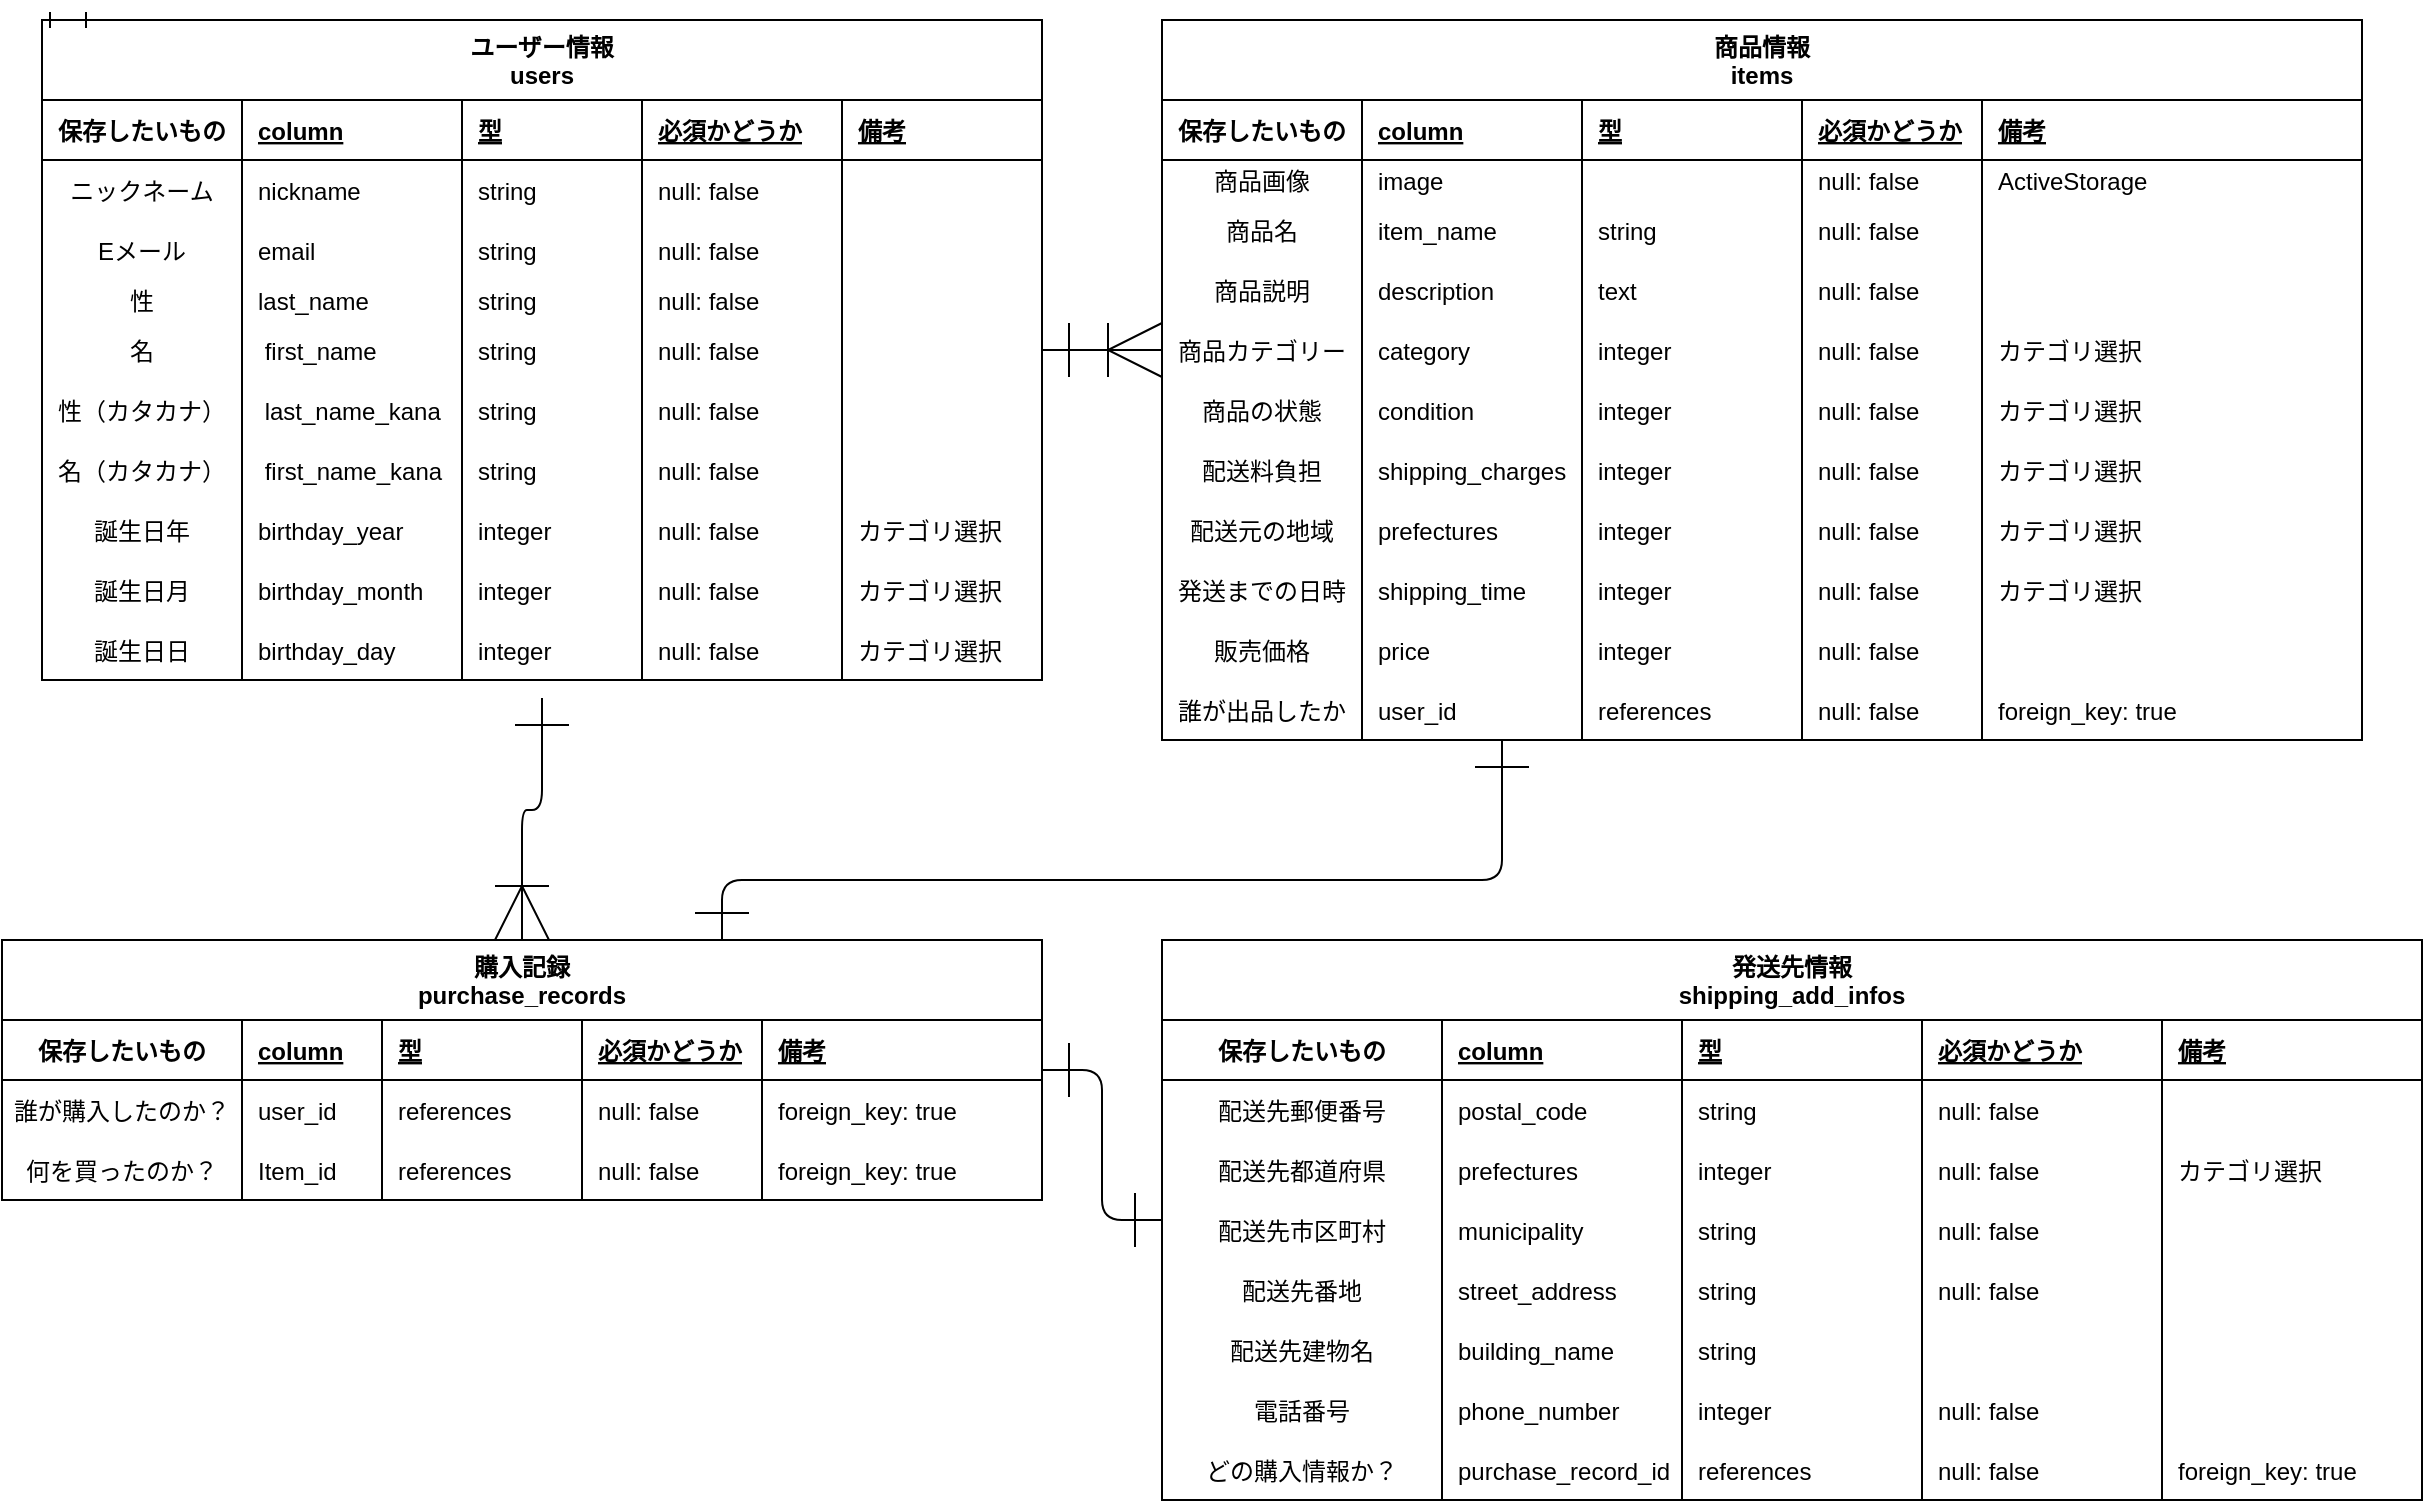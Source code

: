 <mxfile>
    <diagram id="cM_fN1VBo-i5EBFMYguv" name="ページ1">
        <mxGraphModel dx="1380" dy="680" grid="1" gridSize="10" guides="1" tooltips="1" connect="1" arrows="1" fold="1" page="1" pageScale="1" pageWidth="827" pageHeight="1169" math="0" shadow="0">
            <root>
                <mxCell id="0"/>
                <mxCell id="1" parent="0"/>
                <mxCell id="uvdAkfdV5YpjEirYYsNc-48" value="ユーザー情報&#10;users" style="shape=table;startSize=40;container=1;collapsible=1;childLayout=tableLayout;fixedRows=1;rowLines=0;fontStyle=1;align=center;resizeLast=1;" parent="1" vertex="1">
                    <mxGeometry x="10" y="240" width="500" height="330" as="geometry"/>
                </mxCell>
                <mxCell id="uvdAkfdV5YpjEirYYsNc-52" value="" style="shape=partialRectangle;collapsible=0;dropTarget=0;pointerEvents=0;fillColor=none;top=0;left=0;bottom=1;right=0;points=[[0,0.5],[1,0.5]];portConstraint=eastwest;" parent="uvdAkfdV5YpjEirYYsNc-48" vertex="1">
                    <mxGeometry y="40" width="500" height="30" as="geometry"/>
                </mxCell>
                <mxCell id="uvdAkfdV5YpjEirYYsNc-53" value="保存したいもの" style="shape=partialRectangle;connectable=0;fillColor=none;top=0;left=0;bottom=0;right=0;fontStyle=1;overflow=hidden;" parent="uvdAkfdV5YpjEirYYsNc-52" vertex="1">
                    <mxGeometry width="100" height="30" as="geometry"/>
                </mxCell>
                <mxCell id="uvdAkfdV5YpjEirYYsNc-54" value="column" style="shape=partialRectangle;connectable=0;fillColor=none;top=0;left=0;bottom=0;right=0;align=left;spacingLeft=6;fontStyle=5;overflow=hidden;" parent="uvdAkfdV5YpjEirYYsNc-52" vertex="1">
                    <mxGeometry x="100" width="110" height="30" as="geometry"/>
                </mxCell>
                <mxCell id="33" value="型" style="shape=partialRectangle;connectable=0;fillColor=none;top=0;left=0;bottom=0;right=0;align=left;spacingLeft=6;fontStyle=5;overflow=hidden;" parent="uvdAkfdV5YpjEirYYsNc-52" vertex="1">
                    <mxGeometry x="210" width="90" height="30" as="geometry"/>
                </mxCell>
                <mxCell id="uvdAkfdV5YpjEirYYsNc-62" value="必須かどうか" style="shape=partialRectangle;connectable=0;fillColor=none;top=0;left=0;bottom=0;right=0;align=left;spacingLeft=6;fontStyle=5;overflow=hidden;" parent="uvdAkfdV5YpjEirYYsNc-52" vertex="1">
                    <mxGeometry x="300" width="100" height="30" as="geometry"/>
                </mxCell>
                <mxCell id="66" value="備考" style="shape=partialRectangle;connectable=0;fillColor=none;top=0;left=0;bottom=0;right=0;align=left;spacingLeft=6;fontStyle=5;overflow=hidden;" vertex="1" parent="uvdAkfdV5YpjEirYYsNc-52">
                    <mxGeometry x="400" width="100" height="30" as="geometry"/>
                </mxCell>
                <mxCell id="uvdAkfdV5YpjEirYYsNc-55" value="" style="shape=partialRectangle;collapsible=0;dropTarget=0;pointerEvents=0;fillColor=none;top=0;left=0;bottom=0;right=0;points=[[0,0.5],[1,0.5]];portConstraint=eastwest;" parent="uvdAkfdV5YpjEirYYsNc-48" vertex="1">
                    <mxGeometry y="70" width="500" height="30" as="geometry"/>
                </mxCell>
                <mxCell id="uvdAkfdV5YpjEirYYsNc-56" value="ニックネーム" style="shape=partialRectangle;connectable=0;fillColor=none;top=0;left=0;bottom=0;right=0;editable=1;overflow=hidden;" parent="uvdAkfdV5YpjEirYYsNc-55" vertex="1">
                    <mxGeometry width="100" height="30" as="geometry"/>
                </mxCell>
                <mxCell id="uvdAkfdV5YpjEirYYsNc-57" value="nickname" style="shape=partialRectangle;connectable=0;fillColor=none;top=0;left=0;bottom=0;right=0;align=left;spacingLeft=6;overflow=hidden;" parent="uvdAkfdV5YpjEirYYsNc-55" vertex="1">
                    <mxGeometry x="100" width="110" height="30" as="geometry"/>
                </mxCell>
                <mxCell id="34" value="string" style="shape=partialRectangle;connectable=0;fillColor=none;top=0;left=0;bottom=0;right=0;align=left;spacingLeft=6;overflow=hidden;" parent="uvdAkfdV5YpjEirYYsNc-55" vertex="1">
                    <mxGeometry x="210" width="90" height="30" as="geometry"/>
                </mxCell>
                <mxCell id="uvdAkfdV5YpjEirYYsNc-63" value="null: false" style="shape=partialRectangle;connectable=0;fillColor=none;top=0;left=0;bottom=0;right=0;align=left;spacingLeft=6;overflow=hidden;" parent="uvdAkfdV5YpjEirYYsNc-55" vertex="1">
                    <mxGeometry x="300" width="100" height="30" as="geometry"/>
                </mxCell>
                <mxCell id="67" style="shape=partialRectangle;connectable=0;fillColor=none;top=0;left=0;bottom=0;right=0;align=left;spacingLeft=6;overflow=hidden;" vertex="1" parent="uvdAkfdV5YpjEirYYsNc-55">
                    <mxGeometry x="400" width="100" height="30" as="geometry"/>
                </mxCell>
                <mxCell id="uvdAkfdV5YpjEirYYsNc-58" value="" style="shape=partialRectangle;collapsible=0;dropTarget=0;pointerEvents=0;fillColor=none;top=0;left=0;bottom=0;right=0;points=[[0,0.5],[1,0.5]];portConstraint=eastwest;" parent="uvdAkfdV5YpjEirYYsNc-48" vertex="1">
                    <mxGeometry y="100" width="500" height="30" as="geometry"/>
                </mxCell>
                <mxCell id="uvdAkfdV5YpjEirYYsNc-59" value="Eメール" style="shape=partialRectangle;connectable=0;fillColor=none;top=0;left=0;bottom=0;right=0;editable=1;overflow=hidden;" parent="uvdAkfdV5YpjEirYYsNc-58" vertex="1">
                    <mxGeometry width="100" height="30" as="geometry"/>
                </mxCell>
                <mxCell id="uvdAkfdV5YpjEirYYsNc-60" value="email" style="shape=partialRectangle;connectable=0;fillColor=none;top=0;left=0;bottom=0;right=0;align=left;spacingLeft=6;overflow=hidden;" parent="uvdAkfdV5YpjEirYYsNc-58" vertex="1">
                    <mxGeometry x="100" width="110" height="30" as="geometry"/>
                </mxCell>
                <mxCell id="35" value="string" style="shape=partialRectangle;connectable=0;fillColor=none;top=0;left=0;bottom=0;right=0;align=left;spacingLeft=6;overflow=hidden;" parent="uvdAkfdV5YpjEirYYsNc-58" vertex="1">
                    <mxGeometry x="210" width="90" height="30" as="geometry"/>
                </mxCell>
                <mxCell id="uvdAkfdV5YpjEirYYsNc-64" value="null: false" style="shape=partialRectangle;connectable=0;fillColor=none;top=0;left=0;bottom=0;right=0;align=left;spacingLeft=6;overflow=hidden;" parent="uvdAkfdV5YpjEirYYsNc-58" vertex="1">
                    <mxGeometry x="300" width="100" height="30" as="geometry"/>
                </mxCell>
                <mxCell id="68" style="shape=partialRectangle;connectable=0;fillColor=none;top=0;left=0;bottom=0;right=0;align=left;spacingLeft=6;overflow=hidden;" vertex="1" parent="uvdAkfdV5YpjEirYYsNc-58">
                    <mxGeometry x="400" width="100" height="30" as="geometry"/>
                </mxCell>
                <mxCell id="uvdAkfdV5YpjEirYYsNc-80" value="" style="shape=partialRectangle;collapsible=0;dropTarget=0;pointerEvents=0;fillColor=none;top=0;left=0;bottom=0;right=0;points=[[0,0.5],[1,0.5]];portConstraint=eastwest;" parent="uvdAkfdV5YpjEirYYsNc-48" vertex="1">
                    <mxGeometry y="130" width="500" height="20" as="geometry"/>
                </mxCell>
                <mxCell id="uvdAkfdV5YpjEirYYsNc-81" value="性" style="shape=partialRectangle;connectable=0;fillColor=none;top=0;left=0;bottom=0;right=0;editable=1;overflow=hidden;" parent="uvdAkfdV5YpjEirYYsNc-80" vertex="1">
                    <mxGeometry width="100" height="20" as="geometry"/>
                </mxCell>
                <mxCell id="uvdAkfdV5YpjEirYYsNc-82" value="last_name" style="shape=partialRectangle;connectable=0;fillColor=none;top=0;left=0;bottom=0;right=0;align=left;spacingLeft=6;overflow=hidden;" parent="uvdAkfdV5YpjEirYYsNc-80" vertex="1">
                    <mxGeometry x="100" width="110" height="20" as="geometry"/>
                </mxCell>
                <mxCell id="36" value="string" style="shape=partialRectangle;connectable=0;fillColor=none;top=0;left=0;bottom=0;right=0;align=left;spacingLeft=6;overflow=hidden;" parent="uvdAkfdV5YpjEirYYsNc-80" vertex="1">
                    <mxGeometry x="210" width="90" height="20" as="geometry"/>
                </mxCell>
                <mxCell id="uvdAkfdV5YpjEirYYsNc-83" value="null: false" style="shape=partialRectangle;connectable=0;fillColor=none;top=0;left=0;bottom=0;right=0;align=left;spacingLeft=6;overflow=hidden;" parent="uvdAkfdV5YpjEirYYsNc-80" vertex="1">
                    <mxGeometry x="300" width="100" height="20" as="geometry"/>
                </mxCell>
                <mxCell id="69" style="shape=partialRectangle;connectable=0;fillColor=none;top=0;left=0;bottom=0;right=0;align=left;spacingLeft=6;overflow=hidden;" vertex="1" parent="uvdAkfdV5YpjEirYYsNc-80">
                    <mxGeometry x="400" width="100" height="20" as="geometry"/>
                </mxCell>
                <mxCell id="uvdAkfdV5YpjEirYYsNc-85" value="" style="shape=partialRectangle;collapsible=0;dropTarget=0;pointerEvents=0;fillColor=none;top=0;left=0;bottom=0;right=0;points=[[0,0.5],[1,0.5]];portConstraint=eastwest;" parent="uvdAkfdV5YpjEirYYsNc-48" vertex="1">
                    <mxGeometry y="150" width="500" height="30" as="geometry"/>
                </mxCell>
                <mxCell id="uvdAkfdV5YpjEirYYsNc-86" value="名" style="shape=partialRectangle;connectable=0;fillColor=none;top=0;left=0;bottom=0;right=0;editable=1;overflow=hidden;" parent="uvdAkfdV5YpjEirYYsNc-85" vertex="1">
                    <mxGeometry width="100" height="30" as="geometry"/>
                </mxCell>
                <mxCell id="uvdAkfdV5YpjEirYYsNc-87" value=" first_name" style="shape=partialRectangle;connectable=0;fillColor=none;top=0;left=0;bottom=0;right=0;align=left;spacingLeft=6;overflow=hidden;" parent="uvdAkfdV5YpjEirYYsNc-85" vertex="1">
                    <mxGeometry x="100" width="110" height="30" as="geometry"/>
                </mxCell>
                <mxCell id="37" value="string" style="shape=partialRectangle;connectable=0;fillColor=none;top=0;left=0;bottom=0;right=0;align=left;spacingLeft=6;overflow=hidden;" parent="uvdAkfdV5YpjEirYYsNc-85" vertex="1">
                    <mxGeometry x="210" width="90" height="30" as="geometry"/>
                </mxCell>
                <mxCell id="uvdAkfdV5YpjEirYYsNc-88" value="null: false" style="shape=partialRectangle;connectable=0;fillColor=none;top=0;left=0;bottom=0;right=0;align=left;spacingLeft=6;overflow=hidden;" parent="uvdAkfdV5YpjEirYYsNc-85" vertex="1">
                    <mxGeometry x="300" width="100" height="30" as="geometry"/>
                </mxCell>
                <mxCell id="70" style="shape=partialRectangle;connectable=0;fillColor=none;top=0;left=0;bottom=0;right=0;align=left;spacingLeft=6;overflow=hidden;" vertex="1" parent="uvdAkfdV5YpjEirYYsNc-85">
                    <mxGeometry x="400" width="100" height="30" as="geometry"/>
                </mxCell>
                <mxCell id="uvdAkfdV5YpjEirYYsNc-90" value="" style="shape=partialRectangle;collapsible=0;dropTarget=0;pointerEvents=0;fillColor=none;top=0;left=0;bottom=0;right=0;points=[[0,0.5],[1,0.5]];portConstraint=eastwest;" parent="uvdAkfdV5YpjEirYYsNc-48" vertex="1">
                    <mxGeometry y="180" width="500" height="30" as="geometry"/>
                </mxCell>
                <mxCell id="uvdAkfdV5YpjEirYYsNc-91" value="性（カタカナ）" style="shape=partialRectangle;connectable=0;fillColor=none;top=0;left=0;bottom=0;right=0;editable=1;overflow=hidden;" parent="uvdAkfdV5YpjEirYYsNc-90" vertex="1">
                    <mxGeometry width="100" height="30" as="geometry"/>
                </mxCell>
                <mxCell id="uvdAkfdV5YpjEirYYsNc-92" value=" last_name_kana" style="shape=partialRectangle;connectable=0;fillColor=none;top=0;left=0;bottom=0;right=0;align=left;spacingLeft=6;overflow=hidden;" parent="uvdAkfdV5YpjEirYYsNc-90" vertex="1">
                    <mxGeometry x="100" width="110" height="30" as="geometry"/>
                </mxCell>
                <mxCell id="38" value="string" style="shape=partialRectangle;connectable=0;fillColor=none;top=0;left=0;bottom=0;right=0;align=left;spacingLeft=6;overflow=hidden;" parent="uvdAkfdV5YpjEirYYsNc-90" vertex="1">
                    <mxGeometry x="210" width="90" height="30" as="geometry"/>
                </mxCell>
                <mxCell id="uvdAkfdV5YpjEirYYsNc-93" value="null: false" style="shape=partialRectangle;connectable=0;fillColor=none;top=0;left=0;bottom=0;right=0;align=left;spacingLeft=6;overflow=hidden;" parent="uvdAkfdV5YpjEirYYsNc-90" vertex="1">
                    <mxGeometry x="300" width="100" height="30" as="geometry"/>
                </mxCell>
                <mxCell id="71" style="shape=partialRectangle;connectable=0;fillColor=none;top=0;left=0;bottom=0;right=0;align=left;spacingLeft=6;overflow=hidden;" vertex="1" parent="uvdAkfdV5YpjEirYYsNc-90">
                    <mxGeometry x="400" width="100" height="30" as="geometry"/>
                </mxCell>
                <mxCell id="uvdAkfdV5YpjEirYYsNc-95" value="" style="shape=partialRectangle;collapsible=0;dropTarget=0;pointerEvents=0;fillColor=none;top=0;left=0;bottom=0;right=0;points=[[0,0.5],[1,0.5]];portConstraint=eastwest;" parent="uvdAkfdV5YpjEirYYsNc-48" vertex="1">
                    <mxGeometry y="210" width="500" height="30" as="geometry"/>
                </mxCell>
                <mxCell id="uvdAkfdV5YpjEirYYsNc-96" value="名（カタカナ）" style="shape=partialRectangle;connectable=0;fillColor=none;top=0;left=0;bottom=0;right=0;editable=1;overflow=hidden;" parent="uvdAkfdV5YpjEirYYsNc-95" vertex="1">
                    <mxGeometry width="100" height="30" as="geometry"/>
                </mxCell>
                <mxCell id="uvdAkfdV5YpjEirYYsNc-97" value=" first_name_kana" style="shape=partialRectangle;connectable=0;fillColor=none;top=0;left=0;bottom=0;right=0;align=left;spacingLeft=6;overflow=hidden;" parent="uvdAkfdV5YpjEirYYsNc-95" vertex="1">
                    <mxGeometry x="100" width="110" height="30" as="geometry"/>
                </mxCell>
                <mxCell id="39" value="string" style="shape=partialRectangle;connectable=0;fillColor=none;top=0;left=0;bottom=0;right=0;align=left;spacingLeft=6;overflow=hidden;" parent="uvdAkfdV5YpjEirYYsNc-95" vertex="1">
                    <mxGeometry x="210" width="90" height="30" as="geometry"/>
                </mxCell>
                <mxCell id="uvdAkfdV5YpjEirYYsNc-98" value="null: false" style="shape=partialRectangle;connectable=0;fillColor=none;top=0;left=0;bottom=0;right=0;align=left;spacingLeft=6;overflow=hidden;" parent="uvdAkfdV5YpjEirYYsNc-95" vertex="1">
                    <mxGeometry x="300" width="100" height="30" as="geometry"/>
                </mxCell>
                <mxCell id="72" style="shape=partialRectangle;connectable=0;fillColor=none;top=0;left=0;bottom=0;right=0;align=left;spacingLeft=6;overflow=hidden;" vertex="1" parent="uvdAkfdV5YpjEirYYsNc-95">
                    <mxGeometry x="400" width="100" height="30" as="geometry"/>
                </mxCell>
                <mxCell id="uvdAkfdV5YpjEirYYsNc-100" value="" style="shape=partialRectangle;collapsible=0;dropTarget=0;pointerEvents=0;fillColor=none;top=0;left=0;bottom=0;right=0;points=[[0,0.5],[1,0.5]];portConstraint=eastwest;" parent="uvdAkfdV5YpjEirYYsNc-48" vertex="1">
                    <mxGeometry y="240" width="500" height="30" as="geometry"/>
                </mxCell>
                <mxCell id="uvdAkfdV5YpjEirYYsNc-101" value="誕生日年" style="shape=partialRectangle;connectable=0;fillColor=none;top=0;left=0;bottom=0;right=0;editable=1;overflow=hidden;" parent="uvdAkfdV5YpjEirYYsNc-100" vertex="1">
                    <mxGeometry width="100" height="30" as="geometry"/>
                </mxCell>
                <mxCell id="uvdAkfdV5YpjEirYYsNc-102" value="birthday_year" style="shape=partialRectangle;connectable=0;fillColor=none;top=0;left=0;bottom=0;right=0;align=left;spacingLeft=6;overflow=hidden;" parent="uvdAkfdV5YpjEirYYsNc-100" vertex="1">
                    <mxGeometry x="100" width="110" height="30" as="geometry"/>
                </mxCell>
                <mxCell id="40" value="integer" style="shape=partialRectangle;connectable=0;fillColor=none;top=0;left=0;bottom=0;right=0;align=left;spacingLeft=6;overflow=hidden;" parent="uvdAkfdV5YpjEirYYsNc-100" vertex="1">
                    <mxGeometry x="210" width="90" height="30" as="geometry"/>
                </mxCell>
                <mxCell id="uvdAkfdV5YpjEirYYsNc-103" value="null: false" style="shape=partialRectangle;connectable=0;fillColor=none;top=0;left=0;bottom=0;right=0;align=left;spacingLeft=6;overflow=hidden;" parent="uvdAkfdV5YpjEirYYsNc-100" vertex="1">
                    <mxGeometry x="300" width="100" height="30" as="geometry"/>
                </mxCell>
                <mxCell id="73" value="カテゴリ選択" style="shape=partialRectangle;connectable=0;fillColor=none;top=0;left=0;bottom=0;right=0;align=left;spacingLeft=6;overflow=hidden;" vertex="1" parent="uvdAkfdV5YpjEirYYsNc-100">
                    <mxGeometry x="400" width="100" height="30" as="geometry"/>
                </mxCell>
                <mxCell id="uvdAkfdV5YpjEirYYsNc-146" value="" style="shape=partialRectangle;collapsible=0;dropTarget=0;pointerEvents=0;fillColor=none;top=0;left=0;bottom=0;right=0;points=[[0,0.5],[1,0.5]];portConstraint=eastwest;" parent="uvdAkfdV5YpjEirYYsNc-48" vertex="1">
                    <mxGeometry y="270" width="500" height="30" as="geometry"/>
                </mxCell>
                <mxCell id="uvdAkfdV5YpjEirYYsNc-147" value="誕生日月" style="shape=partialRectangle;connectable=0;fillColor=none;top=0;left=0;bottom=0;right=0;editable=1;overflow=hidden;" parent="uvdAkfdV5YpjEirYYsNc-146" vertex="1">
                    <mxGeometry width="100" height="30" as="geometry"/>
                </mxCell>
                <mxCell id="uvdAkfdV5YpjEirYYsNc-148" value="birthday_month" style="shape=partialRectangle;connectable=0;fillColor=none;top=0;left=0;bottom=0;right=0;align=left;spacingLeft=6;overflow=hidden;" parent="uvdAkfdV5YpjEirYYsNc-146" vertex="1">
                    <mxGeometry x="100" width="110" height="30" as="geometry"/>
                </mxCell>
                <mxCell id="41" value="integer" style="shape=partialRectangle;connectable=0;fillColor=none;top=0;left=0;bottom=0;right=0;align=left;spacingLeft=6;overflow=hidden;" parent="uvdAkfdV5YpjEirYYsNc-146" vertex="1">
                    <mxGeometry x="210" width="90" height="30" as="geometry"/>
                </mxCell>
                <mxCell id="uvdAkfdV5YpjEirYYsNc-149" value="null: false" style="shape=partialRectangle;connectable=0;fillColor=none;top=0;left=0;bottom=0;right=0;align=left;spacingLeft=6;overflow=hidden;" parent="uvdAkfdV5YpjEirYYsNc-146" vertex="1">
                    <mxGeometry x="300" width="100" height="30" as="geometry"/>
                </mxCell>
                <mxCell id="74" value="カテゴリ選択" style="shape=partialRectangle;connectable=0;fillColor=none;top=0;left=0;bottom=0;right=0;align=left;spacingLeft=6;overflow=hidden;" vertex="1" parent="uvdAkfdV5YpjEirYYsNc-146">
                    <mxGeometry x="400" width="100" height="30" as="geometry"/>
                </mxCell>
                <mxCell id="uvdAkfdV5YpjEirYYsNc-151" value="" style="shape=partialRectangle;collapsible=0;dropTarget=0;pointerEvents=0;fillColor=none;top=0;left=0;bottom=0;right=0;points=[[0,0.5],[1,0.5]];portConstraint=eastwest;" parent="uvdAkfdV5YpjEirYYsNc-48" vertex="1">
                    <mxGeometry y="300" width="500" height="30" as="geometry"/>
                </mxCell>
                <mxCell id="uvdAkfdV5YpjEirYYsNc-152" value="誕生日日" style="shape=partialRectangle;connectable=0;fillColor=none;top=0;left=0;bottom=0;right=0;editable=1;overflow=hidden;" parent="uvdAkfdV5YpjEirYYsNc-151" vertex="1">
                    <mxGeometry width="100" height="30" as="geometry"/>
                </mxCell>
                <mxCell id="uvdAkfdV5YpjEirYYsNc-153" value="birthday_day" style="shape=partialRectangle;connectable=0;fillColor=none;top=0;left=0;bottom=0;right=0;align=left;spacingLeft=6;overflow=hidden;" parent="uvdAkfdV5YpjEirYYsNc-151" vertex="1">
                    <mxGeometry x="100" width="110" height="30" as="geometry"/>
                </mxCell>
                <mxCell id="42" value="integer" style="shape=partialRectangle;connectable=0;fillColor=none;top=0;left=0;bottom=0;right=0;align=left;spacingLeft=6;overflow=hidden;" parent="uvdAkfdV5YpjEirYYsNc-151" vertex="1">
                    <mxGeometry x="210" width="90" height="30" as="geometry"/>
                </mxCell>
                <mxCell id="uvdAkfdV5YpjEirYYsNc-154" value="null: false" style="shape=partialRectangle;connectable=0;fillColor=none;top=0;left=0;bottom=0;right=0;align=left;spacingLeft=6;overflow=hidden;" parent="uvdAkfdV5YpjEirYYsNc-151" vertex="1">
                    <mxGeometry x="300" width="100" height="30" as="geometry"/>
                </mxCell>
                <mxCell id="75" value="カテゴリ選択" style="shape=partialRectangle;connectable=0;fillColor=none;top=0;left=0;bottom=0;right=0;align=left;spacingLeft=6;overflow=hidden;" vertex="1" parent="uvdAkfdV5YpjEirYYsNc-151">
                    <mxGeometry x="400" width="100" height="30" as="geometry"/>
                </mxCell>
                <mxCell id="uvdAkfdV5YpjEirYYsNc-161" value="商品情報&#10;items" style="shape=table;startSize=40;container=1;collapsible=1;childLayout=tableLayout;fixedRows=1;rowLines=0;fontStyle=1;align=center;resizeLast=1;" parent="1" vertex="1">
                    <mxGeometry x="570" y="240" width="600" height="360" as="geometry"/>
                </mxCell>
                <mxCell id="uvdAkfdV5YpjEirYYsNc-162" value="" style="shape=partialRectangle;collapsible=0;dropTarget=0;pointerEvents=0;fillColor=none;top=0;left=0;bottom=1;right=0;points=[[0,0.5],[1,0.5]];portConstraint=eastwest;" parent="uvdAkfdV5YpjEirYYsNc-161" vertex="1">
                    <mxGeometry y="40" width="600" height="30" as="geometry"/>
                </mxCell>
                <mxCell id="uvdAkfdV5YpjEirYYsNc-163" value="保存したいもの" style="shape=partialRectangle;connectable=0;fillColor=none;top=0;left=0;bottom=0;right=0;fontStyle=1;overflow=hidden;" parent="uvdAkfdV5YpjEirYYsNc-162" vertex="1">
                    <mxGeometry width="100" height="30" as="geometry"/>
                </mxCell>
                <mxCell id="uvdAkfdV5YpjEirYYsNc-164" value="column" style="shape=partialRectangle;connectable=0;fillColor=none;top=0;left=0;bottom=0;right=0;align=left;spacingLeft=6;fontStyle=5;overflow=hidden;" parent="uvdAkfdV5YpjEirYYsNc-162" vertex="1">
                    <mxGeometry x="100" width="110" height="30" as="geometry"/>
                </mxCell>
                <mxCell id="55" value="型" style="shape=partialRectangle;connectable=0;fillColor=none;top=0;left=0;bottom=0;right=0;align=left;spacingLeft=6;fontStyle=5;overflow=hidden;" parent="uvdAkfdV5YpjEirYYsNc-162" vertex="1">
                    <mxGeometry x="210" width="110" height="30" as="geometry"/>
                </mxCell>
                <mxCell id="uvdAkfdV5YpjEirYYsNc-165" value="必須かどうか" style="shape=partialRectangle;connectable=0;fillColor=none;top=0;left=0;bottom=0;right=0;align=left;spacingLeft=6;fontStyle=5;overflow=hidden;" parent="uvdAkfdV5YpjEirYYsNc-162" vertex="1">
                    <mxGeometry x="320" width="90" height="30" as="geometry"/>
                </mxCell>
                <mxCell id="79" value="備考" style="shape=partialRectangle;connectable=0;fillColor=none;top=0;left=0;bottom=0;right=0;align=left;spacingLeft=6;fontStyle=5;overflow=hidden;" vertex="1" parent="uvdAkfdV5YpjEirYYsNc-162">
                    <mxGeometry x="410" width="190" height="30" as="geometry"/>
                </mxCell>
                <mxCell id="uvdAkfdV5YpjEirYYsNc-167" value="" style="shape=partialRectangle;collapsible=0;dropTarget=0;pointerEvents=0;fillColor=none;top=0;left=0;bottom=0;right=0;points=[[0,0.5],[1,0.5]];portConstraint=eastwest;" parent="uvdAkfdV5YpjEirYYsNc-161" vertex="1">
                    <mxGeometry y="70" width="600" height="20" as="geometry"/>
                </mxCell>
                <mxCell id="uvdAkfdV5YpjEirYYsNc-168" value="商品画像" style="shape=partialRectangle;connectable=0;fillColor=none;top=0;left=0;bottom=0;right=0;editable=1;overflow=hidden;" parent="uvdAkfdV5YpjEirYYsNc-167" vertex="1">
                    <mxGeometry width="100" height="20" as="geometry"/>
                </mxCell>
                <mxCell id="uvdAkfdV5YpjEirYYsNc-169" value="image" style="shape=partialRectangle;connectable=0;fillColor=none;top=0;left=0;bottom=0;right=0;align=left;spacingLeft=6;overflow=hidden;" parent="uvdAkfdV5YpjEirYYsNc-167" vertex="1">
                    <mxGeometry x="100" width="110" height="20" as="geometry"/>
                </mxCell>
                <mxCell id="56" style="shape=partialRectangle;connectable=0;fillColor=none;top=0;left=0;bottom=0;right=0;align=left;spacingLeft=6;overflow=hidden;" parent="uvdAkfdV5YpjEirYYsNc-167" vertex="1">
                    <mxGeometry x="210" width="110" height="20" as="geometry"/>
                </mxCell>
                <mxCell id="uvdAkfdV5YpjEirYYsNc-170" value="null: false" style="shape=partialRectangle;connectable=0;fillColor=none;top=0;left=0;bottom=0;right=0;align=left;spacingLeft=6;overflow=hidden;" parent="uvdAkfdV5YpjEirYYsNc-167" vertex="1">
                    <mxGeometry x="320" width="90" height="20" as="geometry"/>
                </mxCell>
                <mxCell id="80" value="ActiveStorage" style="shape=partialRectangle;connectable=0;fillColor=none;top=0;left=0;bottom=0;right=0;align=left;spacingLeft=6;overflow=hidden;" vertex="1" parent="uvdAkfdV5YpjEirYYsNc-167">
                    <mxGeometry x="410" width="190" height="20" as="geometry"/>
                </mxCell>
                <mxCell id="uvdAkfdV5YpjEirYYsNc-172" value="" style="shape=partialRectangle;collapsible=0;dropTarget=0;pointerEvents=0;fillColor=none;top=0;left=0;bottom=0;right=0;points=[[0,0.5],[1,0.5]];portConstraint=eastwest;" parent="uvdAkfdV5YpjEirYYsNc-161" vertex="1">
                    <mxGeometry y="90" width="600" height="30" as="geometry"/>
                </mxCell>
                <mxCell id="uvdAkfdV5YpjEirYYsNc-173" value="商品名" style="shape=partialRectangle;connectable=0;fillColor=none;top=0;left=0;bottom=0;right=0;editable=1;overflow=hidden;" parent="uvdAkfdV5YpjEirYYsNc-172" vertex="1">
                    <mxGeometry width="100" height="30" as="geometry"/>
                </mxCell>
                <mxCell id="uvdAkfdV5YpjEirYYsNc-174" value="item_name" style="shape=partialRectangle;connectable=0;fillColor=none;top=0;left=0;bottom=0;right=0;align=left;spacingLeft=6;overflow=hidden;" parent="uvdAkfdV5YpjEirYYsNc-172" vertex="1">
                    <mxGeometry x="100" width="110" height="30" as="geometry"/>
                </mxCell>
                <mxCell id="57" value="string" style="shape=partialRectangle;connectable=0;fillColor=none;top=0;left=0;bottom=0;right=0;align=left;spacingLeft=6;overflow=hidden;" parent="uvdAkfdV5YpjEirYYsNc-172" vertex="1">
                    <mxGeometry x="210" width="110" height="30" as="geometry"/>
                </mxCell>
                <mxCell id="uvdAkfdV5YpjEirYYsNc-175" value="null: false" style="shape=partialRectangle;connectable=0;fillColor=none;top=0;left=0;bottom=0;right=0;align=left;spacingLeft=6;overflow=hidden;" parent="uvdAkfdV5YpjEirYYsNc-172" vertex="1">
                    <mxGeometry x="320" width="90" height="30" as="geometry"/>
                </mxCell>
                <mxCell id="81" style="shape=partialRectangle;connectable=0;fillColor=none;top=0;left=0;bottom=0;right=0;align=left;spacingLeft=6;overflow=hidden;" vertex="1" parent="uvdAkfdV5YpjEirYYsNc-172">
                    <mxGeometry x="410" width="190" height="30" as="geometry"/>
                </mxCell>
                <mxCell id="uvdAkfdV5YpjEirYYsNc-177" value="" style="shape=partialRectangle;collapsible=0;dropTarget=0;pointerEvents=0;fillColor=none;top=0;left=0;bottom=0;right=0;points=[[0,0.5],[1,0.5]];portConstraint=eastwest;" parent="uvdAkfdV5YpjEirYYsNc-161" vertex="1">
                    <mxGeometry y="120" width="600" height="30" as="geometry"/>
                </mxCell>
                <mxCell id="uvdAkfdV5YpjEirYYsNc-178" value="商品説明" style="shape=partialRectangle;connectable=0;fillColor=none;top=0;left=0;bottom=0;right=0;editable=1;overflow=hidden;" parent="uvdAkfdV5YpjEirYYsNc-177" vertex="1">
                    <mxGeometry width="100" height="30" as="geometry"/>
                </mxCell>
                <mxCell id="uvdAkfdV5YpjEirYYsNc-179" value="description" style="shape=partialRectangle;connectable=0;fillColor=none;top=0;left=0;bottom=0;right=0;align=left;spacingLeft=6;overflow=hidden;" parent="uvdAkfdV5YpjEirYYsNc-177" vertex="1">
                    <mxGeometry x="100" width="110" height="30" as="geometry"/>
                </mxCell>
                <mxCell id="58" value="text" style="shape=partialRectangle;connectable=0;fillColor=none;top=0;left=0;bottom=0;right=0;align=left;spacingLeft=6;overflow=hidden;" parent="uvdAkfdV5YpjEirYYsNc-177" vertex="1">
                    <mxGeometry x="210" width="110" height="30" as="geometry"/>
                </mxCell>
                <mxCell id="uvdAkfdV5YpjEirYYsNc-180" value="null: false" style="shape=partialRectangle;connectable=0;fillColor=none;top=0;left=0;bottom=0;right=0;align=left;spacingLeft=6;overflow=hidden;" parent="uvdAkfdV5YpjEirYYsNc-177" vertex="1">
                    <mxGeometry x="320" width="90" height="30" as="geometry"/>
                </mxCell>
                <mxCell id="82" style="shape=partialRectangle;connectable=0;fillColor=none;top=0;left=0;bottom=0;right=0;align=left;spacingLeft=6;overflow=hidden;" vertex="1" parent="uvdAkfdV5YpjEirYYsNc-177">
                    <mxGeometry x="410" width="190" height="30" as="geometry"/>
                </mxCell>
                <mxCell id="uvdAkfdV5YpjEirYYsNc-182" value="" style="shape=partialRectangle;collapsible=0;dropTarget=0;pointerEvents=0;fillColor=none;top=0;left=0;bottom=0;right=0;points=[[0,0.5],[1,0.5]];portConstraint=eastwest;" parent="uvdAkfdV5YpjEirYYsNc-161" vertex="1">
                    <mxGeometry y="150" width="600" height="30" as="geometry"/>
                </mxCell>
                <mxCell id="uvdAkfdV5YpjEirYYsNc-183" value="商品カテゴリー" style="shape=partialRectangle;connectable=0;fillColor=none;top=0;left=0;bottom=0;right=0;editable=1;overflow=hidden;" parent="uvdAkfdV5YpjEirYYsNc-182" vertex="1">
                    <mxGeometry width="100" height="30" as="geometry"/>
                </mxCell>
                <mxCell id="uvdAkfdV5YpjEirYYsNc-184" value="category" style="shape=partialRectangle;connectable=0;fillColor=none;top=0;left=0;bottom=0;right=0;align=left;spacingLeft=6;overflow=hidden;" parent="uvdAkfdV5YpjEirYYsNc-182" vertex="1">
                    <mxGeometry x="100" width="110" height="30" as="geometry"/>
                </mxCell>
                <mxCell id="59" value="integer" style="shape=partialRectangle;connectable=0;fillColor=none;top=0;left=0;bottom=0;right=0;align=left;spacingLeft=6;overflow=hidden;" parent="uvdAkfdV5YpjEirYYsNc-182" vertex="1">
                    <mxGeometry x="210" width="110" height="30" as="geometry"/>
                </mxCell>
                <mxCell id="uvdAkfdV5YpjEirYYsNc-185" value="null: false" style="shape=partialRectangle;connectable=0;fillColor=none;top=0;left=0;bottom=0;right=0;align=left;spacingLeft=6;overflow=hidden;" parent="uvdAkfdV5YpjEirYYsNc-182" vertex="1">
                    <mxGeometry x="320" width="90" height="30" as="geometry"/>
                </mxCell>
                <mxCell id="83" value="カテゴリ選択" style="shape=partialRectangle;connectable=0;fillColor=none;top=0;left=0;bottom=0;right=0;align=left;spacingLeft=6;overflow=hidden;" vertex="1" parent="uvdAkfdV5YpjEirYYsNc-182">
                    <mxGeometry x="410" width="190" height="30" as="geometry"/>
                </mxCell>
                <mxCell id="uvdAkfdV5YpjEirYYsNc-187" value="" style="shape=partialRectangle;collapsible=0;dropTarget=0;pointerEvents=0;fillColor=none;top=0;left=0;bottom=0;right=0;points=[[0,0.5],[1,0.5]];portConstraint=eastwest;" parent="uvdAkfdV5YpjEirYYsNc-161" vertex="1">
                    <mxGeometry y="180" width="600" height="30" as="geometry"/>
                </mxCell>
                <mxCell id="uvdAkfdV5YpjEirYYsNc-188" value="商品の状態" style="shape=partialRectangle;connectable=0;fillColor=none;top=0;left=0;bottom=0;right=0;editable=1;overflow=hidden;" parent="uvdAkfdV5YpjEirYYsNc-187" vertex="1">
                    <mxGeometry width="100" height="30" as="geometry"/>
                </mxCell>
                <mxCell id="uvdAkfdV5YpjEirYYsNc-189" value="condition" style="shape=partialRectangle;connectable=0;fillColor=none;top=0;left=0;bottom=0;right=0;align=left;spacingLeft=6;overflow=hidden;" parent="uvdAkfdV5YpjEirYYsNc-187" vertex="1">
                    <mxGeometry x="100" width="110" height="30" as="geometry"/>
                </mxCell>
                <mxCell id="60" value="integer" style="shape=partialRectangle;connectable=0;fillColor=none;top=0;left=0;bottom=0;right=0;align=left;spacingLeft=6;overflow=hidden;" parent="uvdAkfdV5YpjEirYYsNc-187" vertex="1">
                    <mxGeometry x="210" width="110" height="30" as="geometry"/>
                </mxCell>
                <mxCell id="uvdAkfdV5YpjEirYYsNc-190" value="null: false" style="shape=partialRectangle;connectable=0;fillColor=none;top=0;left=0;bottom=0;right=0;align=left;spacingLeft=6;overflow=hidden;" parent="uvdAkfdV5YpjEirYYsNc-187" vertex="1">
                    <mxGeometry x="320" width="90" height="30" as="geometry"/>
                </mxCell>
                <mxCell id="84" value="カテゴリ選択" style="shape=partialRectangle;connectable=0;fillColor=none;top=0;left=0;bottom=0;right=0;align=left;spacingLeft=6;overflow=hidden;" vertex="1" parent="uvdAkfdV5YpjEirYYsNc-187">
                    <mxGeometry x="410" width="190" height="30" as="geometry"/>
                </mxCell>
                <mxCell id="uvdAkfdV5YpjEirYYsNc-192" value="" style="shape=partialRectangle;collapsible=0;dropTarget=0;pointerEvents=0;fillColor=none;top=0;left=0;bottom=0;right=0;points=[[0,0.5],[1,0.5]];portConstraint=eastwest;" parent="uvdAkfdV5YpjEirYYsNc-161" vertex="1">
                    <mxGeometry y="210" width="600" height="30" as="geometry"/>
                </mxCell>
                <mxCell id="uvdAkfdV5YpjEirYYsNc-193" value="配送料負担" style="shape=partialRectangle;connectable=0;fillColor=none;top=0;left=0;bottom=0;right=0;editable=1;overflow=hidden;" parent="uvdAkfdV5YpjEirYYsNc-192" vertex="1">
                    <mxGeometry width="100" height="30" as="geometry"/>
                </mxCell>
                <mxCell id="uvdAkfdV5YpjEirYYsNc-194" value="shipping_charges" style="shape=partialRectangle;connectable=0;fillColor=none;top=0;left=0;bottom=0;right=0;align=left;spacingLeft=6;overflow=hidden;" parent="uvdAkfdV5YpjEirYYsNc-192" vertex="1">
                    <mxGeometry x="100" width="110" height="30" as="geometry"/>
                </mxCell>
                <mxCell id="61" value="integer" style="shape=partialRectangle;connectable=0;fillColor=none;top=0;left=0;bottom=0;right=0;align=left;spacingLeft=6;overflow=hidden;" parent="uvdAkfdV5YpjEirYYsNc-192" vertex="1">
                    <mxGeometry x="210" width="110" height="30" as="geometry"/>
                </mxCell>
                <mxCell id="uvdAkfdV5YpjEirYYsNc-195" value="null: false" style="shape=partialRectangle;connectable=0;fillColor=none;top=0;left=0;bottom=0;right=0;align=left;spacingLeft=6;overflow=hidden;" parent="uvdAkfdV5YpjEirYYsNc-192" vertex="1">
                    <mxGeometry x="320" width="90" height="30" as="geometry"/>
                </mxCell>
                <mxCell id="85" value="カテゴリ選択" style="shape=partialRectangle;connectable=0;fillColor=none;top=0;left=0;bottom=0;right=0;align=left;spacingLeft=6;overflow=hidden;" vertex="1" parent="uvdAkfdV5YpjEirYYsNc-192">
                    <mxGeometry x="410" width="190" height="30" as="geometry"/>
                </mxCell>
                <mxCell id="uvdAkfdV5YpjEirYYsNc-197" value="" style="shape=partialRectangle;collapsible=0;dropTarget=0;pointerEvents=0;fillColor=none;top=0;left=0;bottom=0;right=0;points=[[0,0.5],[1,0.5]];portConstraint=eastwest;" parent="uvdAkfdV5YpjEirYYsNc-161" vertex="1">
                    <mxGeometry y="240" width="600" height="30" as="geometry"/>
                </mxCell>
                <mxCell id="uvdAkfdV5YpjEirYYsNc-198" value="配送元の地域" style="shape=partialRectangle;connectable=0;fillColor=none;top=0;left=0;bottom=0;right=0;editable=1;overflow=hidden;" parent="uvdAkfdV5YpjEirYYsNc-197" vertex="1">
                    <mxGeometry width="100" height="30" as="geometry"/>
                </mxCell>
                <mxCell id="uvdAkfdV5YpjEirYYsNc-199" value="prefectures" style="shape=partialRectangle;connectable=0;fillColor=none;top=0;left=0;bottom=0;right=0;align=left;spacingLeft=6;overflow=hidden;" parent="uvdAkfdV5YpjEirYYsNc-197" vertex="1">
                    <mxGeometry x="100" width="110" height="30" as="geometry"/>
                </mxCell>
                <mxCell id="62" value="integer" style="shape=partialRectangle;connectable=0;fillColor=none;top=0;left=0;bottom=0;right=0;align=left;spacingLeft=6;overflow=hidden;" parent="uvdAkfdV5YpjEirYYsNc-197" vertex="1">
                    <mxGeometry x="210" width="110" height="30" as="geometry"/>
                </mxCell>
                <mxCell id="uvdAkfdV5YpjEirYYsNc-200" value="null: false" style="shape=partialRectangle;connectable=0;fillColor=none;top=0;left=0;bottom=0;right=0;align=left;spacingLeft=6;overflow=hidden;" parent="uvdAkfdV5YpjEirYYsNc-197" vertex="1">
                    <mxGeometry x="320" width="90" height="30" as="geometry"/>
                </mxCell>
                <mxCell id="86" value="カテゴリ選択" style="shape=partialRectangle;connectable=0;fillColor=none;top=0;left=0;bottom=0;right=0;align=left;spacingLeft=6;overflow=hidden;" vertex="1" parent="uvdAkfdV5YpjEirYYsNc-197">
                    <mxGeometry x="410" width="190" height="30" as="geometry"/>
                </mxCell>
                <mxCell id="uvdAkfdV5YpjEirYYsNc-202" value="" style="shape=partialRectangle;collapsible=0;dropTarget=0;pointerEvents=0;fillColor=none;top=0;left=0;bottom=0;right=0;points=[[0,0.5],[1,0.5]];portConstraint=eastwest;" parent="uvdAkfdV5YpjEirYYsNc-161" vertex="1">
                    <mxGeometry y="270" width="600" height="30" as="geometry"/>
                </mxCell>
                <mxCell id="uvdAkfdV5YpjEirYYsNc-203" value="発送までの日時" style="shape=partialRectangle;connectable=0;fillColor=none;top=0;left=0;bottom=0;right=0;editable=1;overflow=hidden;" parent="uvdAkfdV5YpjEirYYsNc-202" vertex="1">
                    <mxGeometry width="100" height="30" as="geometry"/>
                </mxCell>
                <mxCell id="uvdAkfdV5YpjEirYYsNc-204" value="shipping_time" style="shape=partialRectangle;connectable=0;fillColor=none;top=0;left=0;bottom=0;right=0;align=left;spacingLeft=6;overflow=hidden;" parent="uvdAkfdV5YpjEirYYsNc-202" vertex="1">
                    <mxGeometry x="100" width="110" height="30" as="geometry"/>
                </mxCell>
                <mxCell id="63" value="integer" style="shape=partialRectangle;connectable=0;fillColor=none;top=0;left=0;bottom=0;right=0;align=left;spacingLeft=6;overflow=hidden;" parent="uvdAkfdV5YpjEirYYsNc-202" vertex="1">
                    <mxGeometry x="210" width="110" height="30" as="geometry"/>
                </mxCell>
                <mxCell id="uvdAkfdV5YpjEirYYsNc-205" value="null: false" style="shape=partialRectangle;connectable=0;fillColor=none;top=0;left=0;bottom=0;right=0;align=left;spacingLeft=6;overflow=hidden;" parent="uvdAkfdV5YpjEirYYsNc-202" vertex="1">
                    <mxGeometry x="320" width="90" height="30" as="geometry"/>
                </mxCell>
                <mxCell id="87" value="カテゴリ選択" style="shape=partialRectangle;connectable=0;fillColor=none;top=0;left=0;bottom=0;right=0;align=left;spacingLeft=6;overflow=hidden;" vertex="1" parent="uvdAkfdV5YpjEirYYsNc-202">
                    <mxGeometry x="410" width="190" height="30" as="geometry"/>
                </mxCell>
                <mxCell id="uvdAkfdV5YpjEirYYsNc-207" value="" style="shape=partialRectangle;collapsible=0;dropTarget=0;pointerEvents=0;fillColor=none;top=0;left=0;bottom=0;right=0;points=[[0,0.5],[1,0.5]];portConstraint=eastwest;" parent="uvdAkfdV5YpjEirYYsNc-161" vertex="1">
                    <mxGeometry y="300" width="600" height="30" as="geometry"/>
                </mxCell>
                <mxCell id="uvdAkfdV5YpjEirYYsNc-208" value="販売価格" style="shape=partialRectangle;connectable=0;fillColor=none;top=0;left=0;bottom=0;right=0;editable=1;overflow=hidden;" parent="uvdAkfdV5YpjEirYYsNc-207" vertex="1">
                    <mxGeometry width="100" height="30" as="geometry"/>
                </mxCell>
                <mxCell id="uvdAkfdV5YpjEirYYsNc-209" value="price" style="shape=partialRectangle;connectable=0;fillColor=none;top=0;left=0;bottom=0;right=0;align=left;spacingLeft=6;overflow=hidden;" parent="uvdAkfdV5YpjEirYYsNc-207" vertex="1">
                    <mxGeometry x="100" width="110" height="30" as="geometry"/>
                </mxCell>
                <mxCell id="64" value="integer" style="shape=partialRectangle;connectable=0;fillColor=none;top=0;left=0;bottom=0;right=0;align=left;spacingLeft=6;overflow=hidden;" parent="uvdAkfdV5YpjEirYYsNc-207" vertex="1">
                    <mxGeometry x="210" width="110" height="30" as="geometry"/>
                </mxCell>
                <mxCell id="uvdAkfdV5YpjEirYYsNc-210" value="null: false" style="shape=partialRectangle;connectable=0;fillColor=none;top=0;left=0;bottom=0;right=0;align=left;spacingLeft=6;overflow=hidden;" parent="uvdAkfdV5YpjEirYYsNc-207" vertex="1">
                    <mxGeometry x="320" width="90" height="30" as="geometry"/>
                </mxCell>
                <mxCell id="88" style="shape=partialRectangle;connectable=0;fillColor=none;top=0;left=0;bottom=0;right=0;align=left;spacingLeft=6;overflow=hidden;" vertex="1" parent="uvdAkfdV5YpjEirYYsNc-207">
                    <mxGeometry x="410" width="190" height="30" as="geometry"/>
                </mxCell>
                <mxCell id="uvdAkfdV5YpjEirYYsNc-375" value="" style="shape=partialRectangle;collapsible=0;dropTarget=0;pointerEvents=0;fillColor=none;top=0;left=0;bottom=0;right=0;points=[[0,0.5],[1,0.5]];portConstraint=eastwest;" parent="uvdAkfdV5YpjEirYYsNc-161" vertex="1">
                    <mxGeometry y="330" width="600" height="30" as="geometry"/>
                </mxCell>
                <mxCell id="uvdAkfdV5YpjEirYYsNc-376" value="誰が出品したか" style="shape=partialRectangle;connectable=0;fillColor=none;top=0;left=0;bottom=0;right=0;editable=1;overflow=hidden;" parent="uvdAkfdV5YpjEirYYsNc-375" vertex="1">
                    <mxGeometry width="100" height="30" as="geometry"/>
                </mxCell>
                <mxCell id="uvdAkfdV5YpjEirYYsNc-377" value="user_id" style="shape=partialRectangle;connectable=0;fillColor=none;top=0;left=0;bottom=0;right=0;align=left;spacingLeft=6;overflow=hidden;" parent="uvdAkfdV5YpjEirYYsNc-375" vertex="1">
                    <mxGeometry x="100" width="110" height="30" as="geometry"/>
                </mxCell>
                <mxCell id="65" value="references" style="shape=partialRectangle;connectable=0;fillColor=none;top=0;left=0;bottom=0;right=0;align=left;spacingLeft=6;overflow=hidden;" parent="uvdAkfdV5YpjEirYYsNc-375" vertex="1">
                    <mxGeometry x="210" width="110" height="30" as="geometry"/>
                </mxCell>
                <mxCell id="uvdAkfdV5YpjEirYYsNc-378" value="null: false" style="shape=partialRectangle;connectable=0;fillColor=none;top=0;left=0;bottom=0;right=0;align=left;spacingLeft=6;overflow=hidden;" parent="uvdAkfdV5YpjEirYYsNc-375" vertex="1">
                    <mxGeometry x="320" width="90" height="30" as="geometry"/>
                </mxCell>
                <mxCell id="89" value="foreign_key: true" style="shape=partialRectangle;connectable=0;fillColor=none;top=0;left=0;bottom=0;right=0;align=left;spacingLeft=6;overflow=hidden;" vertex="1" parent="uvdAkfdV5YpjEirYYsNc-375">
                    <mxGeometry x="410" width="190" height="30" as="geometry"/>
                </mxCell>
                <mxCell id="uvdAkfdV5YpjEirYYsNc-263" value="購入記録&#10;purchase_records" style="shape=table;startSize=40;container=1;collapsible=1;childLayout=tableLayout;fixedRows=1;rowLines=0;fontStyle=1;align=center;resizeLast=1;" parent="1" vertex="1">
                    <mxGeometry x="-10" y="700" width="520" height="130" as="geometry"/>
                </mxCell>
                <mxCell id="uvdAkfdV5YpjEirYYsNc-264" value="" style="shape=partialRectangle;collapsible=0;dropTarget=0;pointerEvents=0;fillColor=none;top=0;left=0;bottom=1;right=0;points=[[0,0.5],[1,0.5]];portConstraint=eastwest;" parent="uvdAkfdV5YpjEirYYsNc-263" vertex="1">
                    <mxGeometry y="40" width="520" height="30" as="geometry"/>
                </mxCell>
                <mxCell id="uvdAkfdV5YpjEirYYsNc-265" value="保存したいもの" style="shape=partialRectangle;connectable=0;fillColor=none;top=0;left=0;bottom=0;right=0;fontStyle=1;overflow=hidden;" parent="uvdAkfdV5YpjEirYYsNc-264" vertex="1">
                    <mxGeometry width="120" height="30" as="geometry"/>
                </mxCell>
                <mxCell id="uvdAkfdV5YpjEirYYsNc-266" value="column" style="shape=partialRectangle;connectable=0;fillColor=none;top=0;left=0;bottom=0;right=0;align=left;spacingLeft=6;fontStyle=5;overflow=hidden;" parent="uvdAkfdV5YpjEirYYsNc-264" vertex="1">
                    <mxGeometry x="120" width="70" height="30" as="geometry"/>
                </mxCell>
                <mxCell id="44" value="型" style="shape=partialRectangle;connectable=0;fillColor=none;top=0;left=0;bottom=0;right=0;align=left;spacingLeft=6;fontStyle=5;overflow=hidden;" parent="uvdAkfdV5YpjEirYYsNc-264" vertex="1">
                    <mxGeometry x="190" width="100" height="30" as="geometry"/>
                </mxCell>
                <mxCell id="uvdAkfdV5YpjEirYYsNc-267" value="必須かどうか" style="shape=partialRectangle;connectable=0;fillColor=none;top=0;left=0;bottom=0;right=0;align=left;spacingLeft=6;fontStyle=5;overflow=hidden;" parent="uvdAkfdV5YpjEirYYsNc-264" vertex="1">
                    <mxGeometry x="290" width="90" height="30" as="geometry"/>
                </mxCell>
                <mxCell id="uvdAkfdV5YpjEirYYsNc-268" value="備考" style="shape=partialRectangle;connectable=0;fillColor=none;top=0;left=0;bottom=0;right=0;align=left;spacingLeft=6;fontStyle=5;overflow=hidden;" parent="uvdAkfdV5YpjEirYYsNc-264" vertex="1">
                    <mxGeometry x="380" width="140" height="30" as="geometry"/>
                </mxCell>
                <mxCell id="uvdAkfdV5YpjEirYYsNc-446" value="" style="shape=partialRectangle;collapsible=0;dropTarget=0;pointerEvents=0;fillColor=none;top=0;left=0;bottom=0;right=0;points=[[0,0.5],[1,0.5]];portConstraint=eastwest;" parent="uvdAkfdV5YpjEirYYsNc-263" vertex="1">
                    <mxGeometry y="70" width="520" height="30" as="geometry"/>
                </mxCell>
                <mxCell id="uvdAkfdV5YpjEirYYsNc-447" value="誰が購入したのか？" style="shape=partialRectangle;connectable=0;fillColor=none;top=0;left=0;bottom=0;right=0;editable=1;overflow=hidden;" parent="uvdAkfdV5YpjEirYYsNc-446" vertex="1">
                    <mxGeometry width="120" height="30" as="geometry"/>
                </mxCell>
                <mxCell id="uvdAkfdV5YpjEirYYsNc-448" value="user_id" style="shape=partialRectangle;connectable=0;fillColor=none;top=0;left=0;bottom=0;right=0;align=left;spacingLeft=6;overflow=hidden;" parent="uvdAkfdV5YpjEirYYsNc-446" vertex="1">
                    <mxGeometry x="120" width="70" height="30" as="geometry"/>
                </mxCell>
                <mxCell id="45" value="references" style="shape=partialRectangle;connectable=0;fillColor=none;top=0;left=0;bottom=0;right=0;align=left;spacingLeft=6;overflow=hidden;" parent="uvdAkfdV5YpjEirYYsNc-446" vertex="1">
                    <mxGeometry x="190" width="100" height="30" as="geometry"/>
                </mxCell>
                <mxCell id="uvdAkfdV5YpjEirYYsNc-449" value="null: false" style="shape=partialRectangle;connectable=0;fillColor=none;top=0;left=0;bottom=0;right=0;align=left;spacingLeft=6;overflow=hidden;" parent="uvdAkfdV5YpjEirYYsNc-446" vertex="1">
                    <mxGeometry x="290" width="90" height="30" as="geometry"/>
                </mxCell>
                <mxCell id="uvdAkfdV5YpjEirYYsNc-450" value="foreign_key: true" style="shape=partialRectangle;connectable=0;fillColor=none;top=0;left=0;bottom=0;right=0;align=left;spacingLeft=6;overflow=hidden;" parent="uvdAkfdV5YpjEirYYsNc-446" vertex="1">
                    <mxGeometry x="380" width="140" height="30" as="geometry"/>
                </mxCell>
                <mxCell id="6" value="" style="shape=partialRectangle;collapsible=0;dropTarget=0;pointerEvents=0;fillColor=none;top=0;left=0;bottom=0;right=0;points=[[0,0.5],[1,0.5]];portConstraint=eastwest;" parent="uvdAkfdV5YpjEirYYsNc-263" vertex="1">
                    <mxGeometry y="100" width="520" height="30" as="geometry"/>
                </mxCell>
                <mxCell id="7" value="何を買ったのか？" style="shape=partialRectangle;connectable=0;fillColor=none;top=0;left=0;bottom=0;right=0;editable=1;overflow=hidden;" parent="6" vertex="1">
                    <mxGeometry width="120" height="30" as="geometry"/>
                </mxCell>
                <mxCell id="8" value="Item_id" style="shape=partialRectangle;connectable=0;fillColor=none;top=0;left=0;bottom=0;right=0;align=left;spacingLeft=6;overflow=hidden;" parent="6" vertex="1">
                    <mxGeometry x="120" width="70" height="30" as="geometry"/>
                </mxCell>
                <mxCell id="46" value="references" style="shape=partialRectangle;connectable=0;fillColor=none;top=0;left=0;bottom=0;right=0;align=left;spacingLeft=6;overflow=hidden;" parent="6" vertex="1">
                    <mxGeometry x="190" width="100" height="30" as="geometry"/>
                </mxCell>
                <mxCell id="9" value="null: false" style="shape=partialRectangle;connectable=0;fillColor=none;top=0;left=0;bottom=0;right=0;align=left;spacingLeft=6;overflow=hidden;" parent="6" vertex="1">
                    <mxGeometry x="290" width="90" height="30" as="geometry"/>
                </mxCell>
                <mxCell id="10" value="foreign_key: true" style="shape=partialRectangle;connectable=0;fillColor=none;top=0;left=0;bottom=0;right=0;align=left;spacingLeft=6;overflow=hidden;" parent="6" vertex="1">
                    <mxGeometry x="380" width="140" height="30" as="geometry"/>
                </mxCell>
                <mxCell id="uvdAkfdV5YpjEirYYsNc-315" value="発送先情報&#10;shipping_add_infos" style="shape=table;startSize=40;container=1;collapsible=1;childLayout=tableLayout;fixedRows=1;rowLines=0;fontStyle=1;align=center;resizeLast=1;" parent="1" vertex="1">
                    <mxGeometry x="570" y="700" width="630" height="280" as="geometry"/>
                </mxCell>
                <mxCell id="uvdAkfdV5YpjEirYYsNc-316" value="" style="shape=partialRectangle;collapsible=0;dropTarget=0;pointerEvents=0;fillColor=none;top=0;left=0;bottom=1;right=0;points=[[0,0.5],[1,0.5]];portConstraint=eastwest;" parent="uvdAkfdV5YpjEirYYsNc-315" vertex="1">
                    <mxGeometry y="40" width="630" height="30" as="geometry"/>
                </mxCell>
                <mxCell id="uvdAkfdV5YpjEirYYsNc-317" value="保存したいもの" style="shape=partialRectangle;connectable=0;fillColor=none;top=0;left=0;bottom=0;right=0;fontStyle=1;overflow=hidden;" parent="uvdAkfdV5YpjEirYYsNc-316" vertex="1">
                    <mxGeometry width="140" height="30" as="geometry"/>
                </mxCell>
                <mxCell id="uvdAkfdV5YpjEirYYsNc-318" value="column" style="shape=partialRectangle;connectable=0;fillColor=none;top=0;left=0;bottom=0;right=0;align=left;spacingLeft=6;fontStyle=5;overflow=hidden;" parent="uvdAkfdV5YpjEirYYsNc-316" vertex="1">
                    <mxGeometry x="140" width="120" height="30" as="geometry"/>
                </mxCell>
                <mxCell id="47" value="型" style="shape=partialRectangle;connectable=0;fillColor=none;top=0;left=0;bottom=0;right=0;align=left;spacingLeft=6;fontStyle=5;overflow=hidden;" parent="uvdAkfdV5YpjEirYYsNc-316" vertex="1">
                    <mxGeometry x="260" width="120" height="30" as="geometry"/>
                </mxCell>
                <mxCell id="uvdAkfdV5YpjEirYYsNc-319" value="必須かどうか" style="shape=partialRectangle;connectable=0;fillColor=none;top=0;left=0;bottom=0;right=0;align=left;spacingLeft=6;fontStyle=5;overflow=hidden;" parent="uvdAkfdV5YpjEirYYsNc-316" vertex="1">
                    <mxGeometry x="380" width="120" height="30" as="geometry"/>
                </mxCell>
                <mxCell id="uvdAkfdV5YpjEirYYsNc-320" value="備考" style="shape=partialRectangle;connectable=0;fillColor=none;top=0;left=0;bottom=0;right=0;align=left;spacingLeft=6;fontStyle=5;overflow=hidden;" parent="uvdAkfdV5YpjEirYYsNc-316" vertex="1">
                    <mxGeometry x="500" width="130" height="30" as="geometry"/>
                </mxCell>
                <mxCell id="uvdAkfdV5YpjEirYYsNc-284" value="" style="shape=partialRectangle;collapsible=0;dropTarget=0;pointerEvents=0;fillColor=none;top=0;left=0;bottom=0;right=0;points=[[0,0.5],[1,0.5]];portConstraint=eastwest;" parent="uvdAkfdV5YpjEirYYsNc-315" vertex="1">
                    <mxGeometry y="70" width="630" height="30" as="geometry"/>
                </mxCell>
                <mxCell id="uvdAkfdV5YpjEirYYsNc-285" value="配送先郵便番号" style="shape=partialRectangle;connectable=0;fillColor=none;top=0;left=0;bottom=0;right=0;editable=1;overflow=hidden;" parent="uvdAkfdV5YpjEirYYsNc-284" vertex="1">
                    <mxGeometry width="140" height="30" as="geometry"/>
                </mxCell>
                <mxCell id="uvdAkfdV5YpjEirYYsNc-286" value="postal_code" style="shape=partialRectangle;connectable=0;fillColor=none;top=0;left=0;bottom=0;right=0;align=left;spacingLeft=6;overflow=hidden;" parent="uvdAkfdV5YpjEirYYsNc-284" vertex="1">
                    <mxGeometry x="140" width="120" height="30" as="geometry"/>
                </mxCell>
                <mxCell id="48" value="string" style="shape=partialRectangle;connectable=0;fillColor=none;top=0;left=0;bottom=0;right=0;align=left;spacingLeft=6;overflow=hidden;" parent="uvdAkfdV5YpjEirYYsNc-284" vertex="1">
                    <mxGeometry x="260" width="120" height="30" as="geometry"/>
                </mxCell>
                <mxCell id="uvdAkfdV5YpjEirYYsNc-287" value="null: false" style="shape=partialRectangle;connectable=0;fillColor=none;top=0;left=0;bottom=0;right=0;align=left;spacingLeft=6;overflow=hidden;" parent="uvdAkfdV5YpjEirYYsNc-284" vertex="1">
                    <mxGeometry x="380" width="120" height="30" as="geometry"/>
                </mxCell>
                <mxCell id="uvdAkfdV5YpjEirYYsNc-288" style="shape=partialRectangle;connectable=0;fillColor=none;top=0;left=0;bottom=0;right=0;align=left;spacingLeft=6;overflow=hidden;" parent="uvdAkfdV5YpjEirYYsNc-284" vertex="1">
                    <mxGeometry x="500" width="130" height="30" as="geometry"/>
                </mxCell>
                <mxCell id="uvdAkfdV5YpjEirYYsNc-289" value="" style="shape=partialRectangle;collapsible=0;dropTarget=0;pointerEvents=0;fillColor=none;top=0;left=0;bottom=0;right=0;points=[[0,0.5],[1,0.5]];portConstraint=eastwest;" parent="uvdAkfdV5YpjEirYYsNc-315" vertex="1">
                    <mxGeometry y="100" width="630" height="30" as="geometry"/>
                </mxCell>
                <mxCell id="uvdAkfdV5YpjEirYYsNc-290" value="配送先都道府県" style="shape=partialRectangle;connectable=0;fillColor=none;top=0;left=0;bottom=0;right=0;editable=1;overflow=hidden;" parent="uvdAkfdV5YpjEirYYsNc-289" vertex="1">
                    <mxGeometry width="140" height="30" as="geometry"/>
                </mxCell>
                <mxCell id="uvdAkfdV5YpjEirYYsNc-291" value="prefectures" style="shape=partialRectangle;connectable=0;fillColor=none;top=0;left=0;bottom=0;right=0;align=left;spacingLeft=6;overflow=hidden;" parent="uvdAkfdV5YpjEirYYsNc-289" vertex="1">
                    <mxGeometry x="140" width="120" height="30" as="geometry"/>
                </mxCell>
                <mxCell id="49" value="integer" style="shape=partialRectangle;connectable=0;fillColor=none;top=0;left=0;bottom=0;right=0;align=left;spacingLeft=6;overflow=hidden;" parent="uvdAkfdV5YpjEirYYsNc-289" vertex="1">
                    <mxGeometry x="260" width="120" height="30" as="geometry"/>
                </mxCell>
                <mxCell id="uvdAkfdV5YpjEirYYsNc-292" value="null: false" style="shape=partialRectangle;connectable=0;fillColor=none;top=0;left=0;bottom=0;right=0;align=left;spacingLeft=6;overflow=hidden;" parent="uvdAkfdV5YpjEirYYsNc-289" vertex="1">
                    <mxGeometry x="380" width="120" height="30" as="geometry"/>
                </mxCell>
                <mxCell id="uvdAkfdV5YpjEirYYsNc-293" value="カテゴリ選択" style="shape=partialRectangle;connectable=0;fillColor=none;top=0;left=0;bottom=0;right=0;align=left;spacingLeft=6;overflow=hidden;" parent="uvdAkfdV5YpjEirYYsNc-289" vertex="1">
                    <mxGeometry x="500" width="130" height="30" as="geometry"/>
                </mxCell>
                <mxCell id="uvdAkfdV5YpjEirYYsNc-294" value="" style="shape=partialRectangle;collapsible=0;dropTarget=0;pointerEvents=0;fillColor=none;top=0;left=0;bottom=0;right=0;points=[[0,0.5],[1,0.5]];portConstraint=eastwest;" parent="uvdAkfdV5YpjEirYYsNc-315" vertex="1">
                    <mxGeometry y="130" width="630" height="30" as="geometry"/>
                </mxCell>
                <mxCell id="uvdAkfdV5YpjEirYYsNc-295" value="配送先市区町村" style="shape=partialRectangle;connectable=0;fillColor=none;top=0;left=0;bottom=0;right=0;editable=1;overflow=hidden;" parent="uvdAkfdV5YpjEirYYsNc-294" vertex="1">
                    <mxGeometry width="140" height="30" as="geometry"/>
                </mxCell>
                <mxCell id="uvdAkfdV5YpjEirYYsNc-296" value="municipality" style="shape=partialRectangle;connectable=0;fillColor=none;top=0;left=0;bottom=0;right=0;align=left;spacingLeft=6;overflow=hidden;" parent="uvdAkfdV5YpjEirYYsNc-294" vertex="1">
                    <mxGeometry x="140" width="120" height="30" as="geometry"/>
                </mxCell>
                <mxCell id="50" value="string" style="shape=partialRectangle;connectable=0;fillColor=none;top=0;left=0;bottom=0;right=0;align=left;spacingLeft=6;overflow=hidden;" parent="uvdAkfdV5YpjEirYYsNc-294" vertex="1">
                    <mxGeometry x="260" width="120" height="30" as="geometry"/>
                </mxCell>
                <mxCell id="uvdAkfdV5YpjEirYYsNc-297" value="null: false" style="shape=partialRectangle;connectable=0;fillColor=none;top=0;left=0;bottom=0;right=0;align=left;spacingLeft=6;overflow=hidden;" parent="uvdAkfdV5YpjEirYYsNc-294" vertex="1">
                    <mxGeometry x="380" width="120" height="30" as="geometry"/>
                </mxCell>
                <mxCell id="uvdAkfdV5YpjEirYYsNc-298" style="shape=partialRectangle;connectable=0;fillColor=none;top=0;left=0;bottom=0;right=0;align=left;spacingLeft=6;overflow=hidden;" parent="uvdAkfdV5YpjEirYYsNc-294" vertex="1">
                    <mxGeometry x="500" width="130" height="30" as="geometry"/>
                </mxCell>
                <mxCell id="uvdAkfdV5YpjEirYYsNc-299" value="" style="shape=partialRectangle;collapsible=0;dropTarget=0;pointerEvents=0;fillColor=none;top=0;left=0;bottom=0;right=0;points=[[0,0.5],[1,0.5]];portConstraint=eastwest;" parent="uvdAkfdV5YpjEirYYsNc-315" vertex="1">
                    <mxGeometry y="160" width="630" height="30" as="geometry"/>
                </mxCell>
                <mxCell id="uvdAkfdV5YpjEirYYsNc-300" value="配送先番地" style="shape=partialRectangle;connectable=0;fillColor=none;top=0;left=0;bottom=0;right=0;editable=1;overflow=hidden;" parent="uvdAkfdV5YpjEirYYsNc-299" vertex="1">
                    <mxGeometry width="140" height="30" as="geometry"/>
                </mxCell>
                <mxCell id="uvdAkfdV5YpjEirYYsNc-301" value="street_address" style="shape=partialRectangle;connectable=0;fillColor=none;top=0;left=0;bottom=0;right=0;align=left;spacingLeft=6;overflow=hidden;" parent="uvdAkfdV5YpjEirYYsNc-299" vertex="1">
                    <mxGeometry x="140" width="120" height="30" as="geometry"/>
                </mxCell>
                <mxCell id="51" value="string" style="shape=partialRectangle;connectable=0;fillColor=none;top=0;left=0;bottom=0;right=0;align=left;spacingLeft=6;overflow=hidden;" parent="uvdAkfdV5YpjEirYYsNc-299" vertex="1">
                    <mxGeometry x="260" width="120" height="30" as="geometry"/>
                </mxCell>
                <mxCell id="uvdAkfdV5YpjEirYYsNc-302" value="null: false" style="shape=partialRectangle;connectable=0;fillColor=none;top=0;left=0;bottom=0;right=0;align=left;spacingLeft=6;overflow=hidden;" parent="uvdAkfdV5YpjEirYYsNc-299" vertex="1">
                    <mxGeometry x="380" width="120" height="30" as="geometry"/>
                </mxCell>
                <mxCell id="uvdAkfdV5YpjEirYYsNc-303" style="shape=partialRectangle;connectable=0;fillColor=none;top=0;left=0;bottom=0;right=0;align=left;spacingLeft=6;overflow=hidden;" parent="uvdAkfdV5YpjEirYYsNc-299" vertex="1">
                    <mxGeometry x="500" width="130" height="30" as="geometry"/>
                </mxCell>
                <mxCell id="uvdAkfdV5YpjEirYYsNc-304" value="" style="shape=partialRectangle;collapsible=0;dropTarget=0;pointerEvents=0;fillColor=none;top=0;left=0;bottom=0;right=0;points=[[0,0.5],[1,0.5]];portConstraint=eastwest;" parent="uvdAkfdV5YpjEirYYsNc-315" vertex="1">
                    <mxGeometry y="190" width="630" height="30" as="geometry"/>
                </mxCell>
                <mxCell id="uvdAkfdV5YpjEirYYsNc-305" value="配送先建物名" style="shape=partialRectangle;connectable=0;fillColor=none;top=0;left=0;bottom=0;right=0;editable=1;overflow=hidden;" parent="uvdAkfdV5YpjEirYYsNc-304" vertex="1">
                    <mxGeometry width="140" height="30" as="geometry"/>
                </mxCell>
                <mxCell id="uvdAkfdV5YpjEirYYsNc-306" value="building_name" style="shape=partialRectangle;connectable=0;fillColor=none;top=0;left=0;bottom=0;right=0;align=left;spacingLeft=6;overflow=hidden;" parent="uvdAkfdV5YpjEirYYsNc-304" vertex="1">
                    <mxGeometry x="140" width="120" height="30" as="geometry"/>
                </mxCell>
                <mxCell id="52" value="string" style="shape=partialRectangle;connectable=0;fillColor=none;top=0;left=0;bottom=0;right=0;align=left;spacingLeft=6;overflow=hidden;" parent="uvdAkfdV5YpjEirYYsNc-304" vertex="1">
                    <mxGeometry x="260" width="120" height="30" as="geometry"/>
                </mxCell>
                <mxCell id="uvdAkfdV5YpjEirYYsNc-307" style="shape=partialRectangle;connectable=0;fillColor=none;top=0;left=0;bottom=0;right=0;align=left;spacingLeft=6;overflow=hidden;" parent="uvdAkfdV5YpjEirYYsNc-304" vertex="1">
                    <mxGeometry x="380" width="120" height="30" as="geometry"/>
                </mxCell>
                <mxCell id="uvdAkfdV5YpjEirYYsNc-308" style="shape=partialRectangle;connectable=0;fillColor=none;top=0;left=0;bottom=0;right=0;align=left;spacingLeft=6;overflow=hidden;" parent="uvdAkfdV5YpjEirYYsNc-304" vertex="1">
                    <mxGeometry x="500" width="130" height="30" as="geometry"/>
                </mxCell>
                <mxCell id="uvdAkfdV5YpjEirYYsNc-309" value="" style="shape=partialRectangle;collapsible=0;dropTarget=0;pointerEvents=0;fillColor=none;top=0;left=0;bottom=0;right=0;points=[[0,0.5],[1,0.5]];portConstraint=eastwest;" parent="uvdAkfdV5YpjEirYYsNc-315" vertex="1">
                    <mxGeometry y="220" width="630" height="30" as="geometry"/>
                </mxCell>
                <mxCell id="uvdAkfdV5YpjEirYYsNc-310" value="電話番号" style="shape=partialRectangle;connectable=0;fillColor=none;top=0;left=0;bottom=0;right=0;editable=1;overflow=hidden;" parent="uvdAkfdV5YpjEirYYsNc-309" vertex="1">
                    <mxGeometry width="140" height="30" as="geometry"/>
                </mxCell>
                <mxCell id="uvdAkfdV5YpjEirYYsNc-311" value="phone_number" style="shape=partialRectangle;connectable=0;fillColor=none;top=0;left=0;bottom=0;right=0;align=left;spacingLeft=6;overflow=hidden;" parent="uvdAkfdV5YpjEirYYsNc-309" vertex="1">
                    <mxGeometry x="140" width="120" height="30" as="geometry"/>
                </mxCell>
                <mxCell id="53" value="integer" style="shape=partialRectangle;connectable=0;fillColor=none;top=0;left=0;bottom=0;right=0;align=left;spacingLeft=6;overflow=hidden;" parent="uvdAkfdV5YpjEirYYsNc-309" vertex="1">
                    <mxGeometry x="260" width="120" height="30" as="geometry"/>
                </mxCell>
                <mxCell id="uvdAkfdV5YpjEirYYsNc-312" value="null: false" style="shape=partialRectangle;connectable=0;fillColor=none;top=0;left=0;bottom=0;right=0;align=left;spacingLeft=6;overflow=hidden;" parent="uvdAkfdV5YpjEirYYsNc-309" vertex="1">
                    <mxGeometry x="380" width="120" height="30" as="geometry"/>
                </mxCell>
                <mxCell id="uvdAkfdV5YpjEirYYsNc-313" style="shape=partialRectangle;connectable=0;fillColor=none;top=0;left=0;bottom=0;right=0;align=left;spacingLeft=6;overflow=hidden;" parent="uvdAkfdV5YpjEirYYsNc-309" vertex="1">
                    <mxGeometry x="500" width="130" height="30" as="geometry"/>
                </mxCell>
                <mxCell id="22" value="" style="shape=partialRectangle;collapsible=0;dropTarget=0;pointerEvents=0;fillColor=none;top=0;left=0;bottom=0;right=0;points=[[0,0.5],[1,0.5]];portConstraint=eastwest;" parent="uvdAkfdV5YpjEirYYsNc-315" vertex="1">
                    <mxGeometry y="250" width="630" height="30" as="geometry"/>
                </mxCell>
                <mxCell id="23" value="どの購入情報か？" style="shape=partialRectangle;connectable=0;fillColor=none;top=0;left=0;bottom=0;right=0;editable=1;overflow=hidden;" parent="22" vertex="1">
                    <mxGeometry width="140" height="30" as="geometry"/>
                </mxCell>
                <mxCell id="24" value="purchase_record_id" style="shape=partialRectangle;connectable=0;fillColor=none;top=0;left=0;bottom=0;right=0;align=left;spacingLeft=6;overflow=hidden;" parent="22" vertex="1">
                    <mxGeometry x="140" width="120" height="30" as="geometry"/>
                </mxCell>
                <mxCell id="54" value="references" style="shape=partialRectangle;connectable=0;fillColor=none;top=0;left=0;bottom=0;right=0;align=left;spacingLeft=6;overflow=hidden;" parent="22" vertex="1">
                    <mxGeometry x="260" width="120" height="30" as="geometry"/>
                </mxCell>
                <mxCell id="25" value="null: false" style="shape=partialRectangle;connectable=0;fillColor=none;top=0;left=0;bottom=0;right=0;align=left;spacingLeft=6;overflow=hidden;" parent="22" vertex="1">
                    <mxGeometry x="380" width="120" height="30" as="geometry"/>
                </mxCell>
                <mxCell id="26" value="foreign_key: true" style="shape=partialRectangle;connectable=0;fillColor=none;top=0;left=0;bottom=0;right=0;align=left;spacingLeft=6;overflow=hidden;" parent="22" vertex="1">
                    <mxGeometry x="500" width="130" height="30" as="geometry"/>
                </mxCell>
                <mxCell id="uvdAkfdV5YpjEirYYsNc-366" value="" style="edgeStyle=orthogonalEdgeStyle;fontSize=12;html=1;endArrow=ERoneToMany;exitX=1;exitY=0.5;exitDx=0;exitDy=0;entryX=0;entryY=0.5;entryDx=0;entryDy=0;endSize=25;targetPerimeterSpacing=9;sourcePerimeterSpacing=0;startSize=25;startArrow=ERone;startFill=0;fillColor=none;" parent="1" source="uvdAkfdV5YpjEirYYsNc-85" target="uvdAkfdV5YpjEirYYsNc-182" edge="1">
                    <mxGeometry width="100" height="100" relative="1" as="geometry">
                        <mxPoint x="490" y="370" as="sourcePoint"/>
                        <mxPoint x="590" y="270" as="targetPoint"/>
                    </mxGeometry>
                </mxCell>
                <mxCell id="uvdAkfdV5YpjEirYYsNc-371" value="" style="edgeStyle=orthogonalEdgeStyle;fontSize=12;html=1;endArrow=ERoneToMany;endSize=25;targetPerimeterSpacing=0;sourcePerimeterSpacing=9;startSize=25;startArrow=ERone;startFill=0;entryX=0.5;entryY=0;entryDx=0;entryDy=0;fillColor=none;" parent="1" source="uvdAkfdV5YpjEirYYsNc-48" target="uvdAkfdV5YpjEirYYsNc-263" edge="1">
                    <mxGeometry width="100" height="100" relative="1" as="geometry">
                        <mxPoint x="680" y="355" as="sourcePoint"/>
                        <mxPoint x="470" y="425" as="targetPoint"/>
                    </mxGeometry>
                </mxCell>
                <mxCell id="uvdAkfdV5YpjEirYYsNc-372" value="" style="edgeStyle=orthogonalEdgeStyle;fontSize=12;html=1;endArrow=ERone;startArrow=ERone;startSize=25;endSize=25;sourcePerimeterSpacing=0;targetPerimeterSpacing=0;fillColor=none;endFill=0;startFill=0;" parent="1" source="uvdAkfdV5YpjEirYYsNc-263" target="uvdAkfdV5YpjEirYYsNc-161" edge="1">
                    <mxGeometry width="100" height="100" relative="1" as="geometry">
                        <mxPoint x="444" y="740" as="sourcePoint"/>
                        <mxPoint x="750" y="524" as="targetPoint"/>
                        <Array as="points">
                            <mxPoint x="350" y="670"/>
                            <mxPoint x="740" y="670"/>
                        </Array>
                    </mxGeometry>
                </mxCell>
                <mxCell id="uvdAkfdV5YpjEirYYsNc-374" value="" style="edgeStyle=orthogonalEdgeStyle;fontSize=12;html=1;endArrow=ERone;startArrow=ERone;startSize=25;endSize=25;sourcePerimeterSpacing=0;targetPerimeterSpacing=0;startFill=0;endFill=0;fillColor=none;" parent="1" source="uvdAkfdV5YpjEirYYsNc-315" target="uvdAkfdV5YpjEirYYsNc-263" edge="1">
                    <mxGeometry width="100" height="100" relative="1" as="geometry">
                        <mxPoint x="850" y="830" as="sourcePoint"/>
                        <mxPoint x="850" y="520" as="targetPoint"/>
                    </mxGeometry>
                </mxCell>
                <mxCell id="43" style="edgeStyle=orthogonalEdgeStyle;rounded=0;orthogonalLoop=1;jettySize=auto;html=1;exitX=0;exitY=0;exitDx=0;exitDy=0;entryX=0.052;entryY=-0.003;entryDx=0;entryDy=0;entryPerimeter=0;startArrow=ERone;startFill=0;endArrow=ERone;endFill=0;" parent="1" source="uvdAkfdV5YpjEirYYsNc-48" target="uvdAkfdV5YpjEirYYsNc-48" edge="1">
                    <mxGeometry relative="1" as="geometry"/>
                </mxCell>
            </root>
        </mxGraphModel>
    </diagram>
</mxfile>